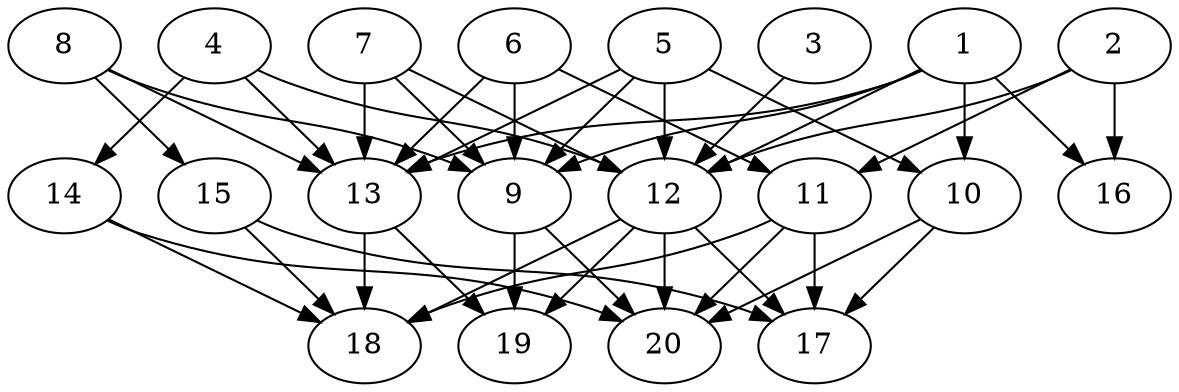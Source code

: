// DAG automatically generated by daggen at Thu Oct  3 13:58:42 2019
// ./daggen --dot -n 20 --ccr 0.4 --fat 0.7 --regular 0.9 --density 0.7 --mindata 5242880 --maxdata 52428800 
digraph G {
  1 [size="45304320", alpha="0.19", expect_size="18121728"] 
  1 -> 9 [size ="18121728"]
  1 -> 10 [size ="18121728"]
  1 -> 12 [size ="18121728"]
  1 -> 13 [size ="18121728"]
  1 -> 16 [size ="18121728"]
  2 [size="69539840", alpha="0.12", expect_size="27815936"] 
  2 -> 11 [size ="27815936"]
  2 -> 12 [size ="27815936"]
  2 -> 16 [size ="27815936"]
  3 [size="41059840", alpha="0.04", expect_size="16423936"] 
  3 -> 12 [size ="16423936"]
  4 [size="48473600", alpha="0.00", expect_size="19389440"] 
  4 -> 12 [size ="19389440"]
  4 -> 13 [size ="19389440"]
  4 -> 14 [size ="19389440"]
  5 [size="76677120", alpha="0.14", expect_size="30670848"] 
  5 -> 9 [size ="30670848"]
  5 -> 10 [size ="30670848"]
  5 -> 12 [size ="30670848"]
  5 -> 13 [size ="30670848"]
  6 [size="15480320", alpha="0.16", expect_size="6192128"] 
  6 -> 9 [size ="6192128"]
  6 -> 11 [size ="6192128"]
  6 -> 13 [size ="6192128"]
  7 [size="68702720", alpha="0.02", expect_size="27481088"] 
  7 -> 9 [size ="27481088"]
  7 -> 12 [size ="27481088"]
  7 -> 13 [size ="27481088"]
  8 [size="37918720", alpha="0.13", expect_size="15167488"] 
  8 -> 9 [size ="15167488"]
  8 -> 13 [size ="15167488"]
  8 -> 15 [size ="15167488"]
  9 [size="52915200", alpha="0.08", expect_size="21166080"] 
  9 -> 19 [size ="21166080"]
  9 -> 20 [size ="21166080"]
  10 [size="59571200", alpha="0.05", expect_size="23828480"] 
  10 -> 17 [size ="23828480"]
  10 -> 20 [size ="23828480"]
  11 [size="89359360", alpha="0.08", expect_size="35743744"] 
  11 -> 17 [size ="35743744"]
  11 -> 18 [size ="35743744"]
  11 -> 20 [size ="35743744"]
  12 [size="81431040", alpha="0.00", expect_size="32572416"] 
  12 -> 17 [size ="32572416"]
  12 -> 18 [size ="32572416"]
  12 -> 19 [size ="32572416"]
  12 -> 20 [size ="32572416"]
  13 [size="32017920", alpha="0.01", expect_size="12807168"] 
  13 -> 18 [size ="12807168"]
  13 -> 19 [size ="12807168"]
  14 [size="58035200", alpha="0.09", expect_size="23214080"] 
  14 -> 18 [size ="23214080"]
  14 -> 20 [size ="23214080"]
  15 [size="59320320", alpha="0.17", expect_size="23728128"] 
  15 -> 17 [size ="23728128"]
  15 -> 18 [size ="23728128"]
  16 [size="22103040", alpha="0.12", expect_size="8841216"] 
  17 [size="116902400", alpha="0.02", expect_size="46760960"] 
  18 [size="129699840", alpha="0.19", expect_size="51879936"] 
  19 [size="87168000", alpha="0.04", expect_size="34867200"] 
  20 [size="17082880", alpha="0.02", expect_size="6833152"] 
}
